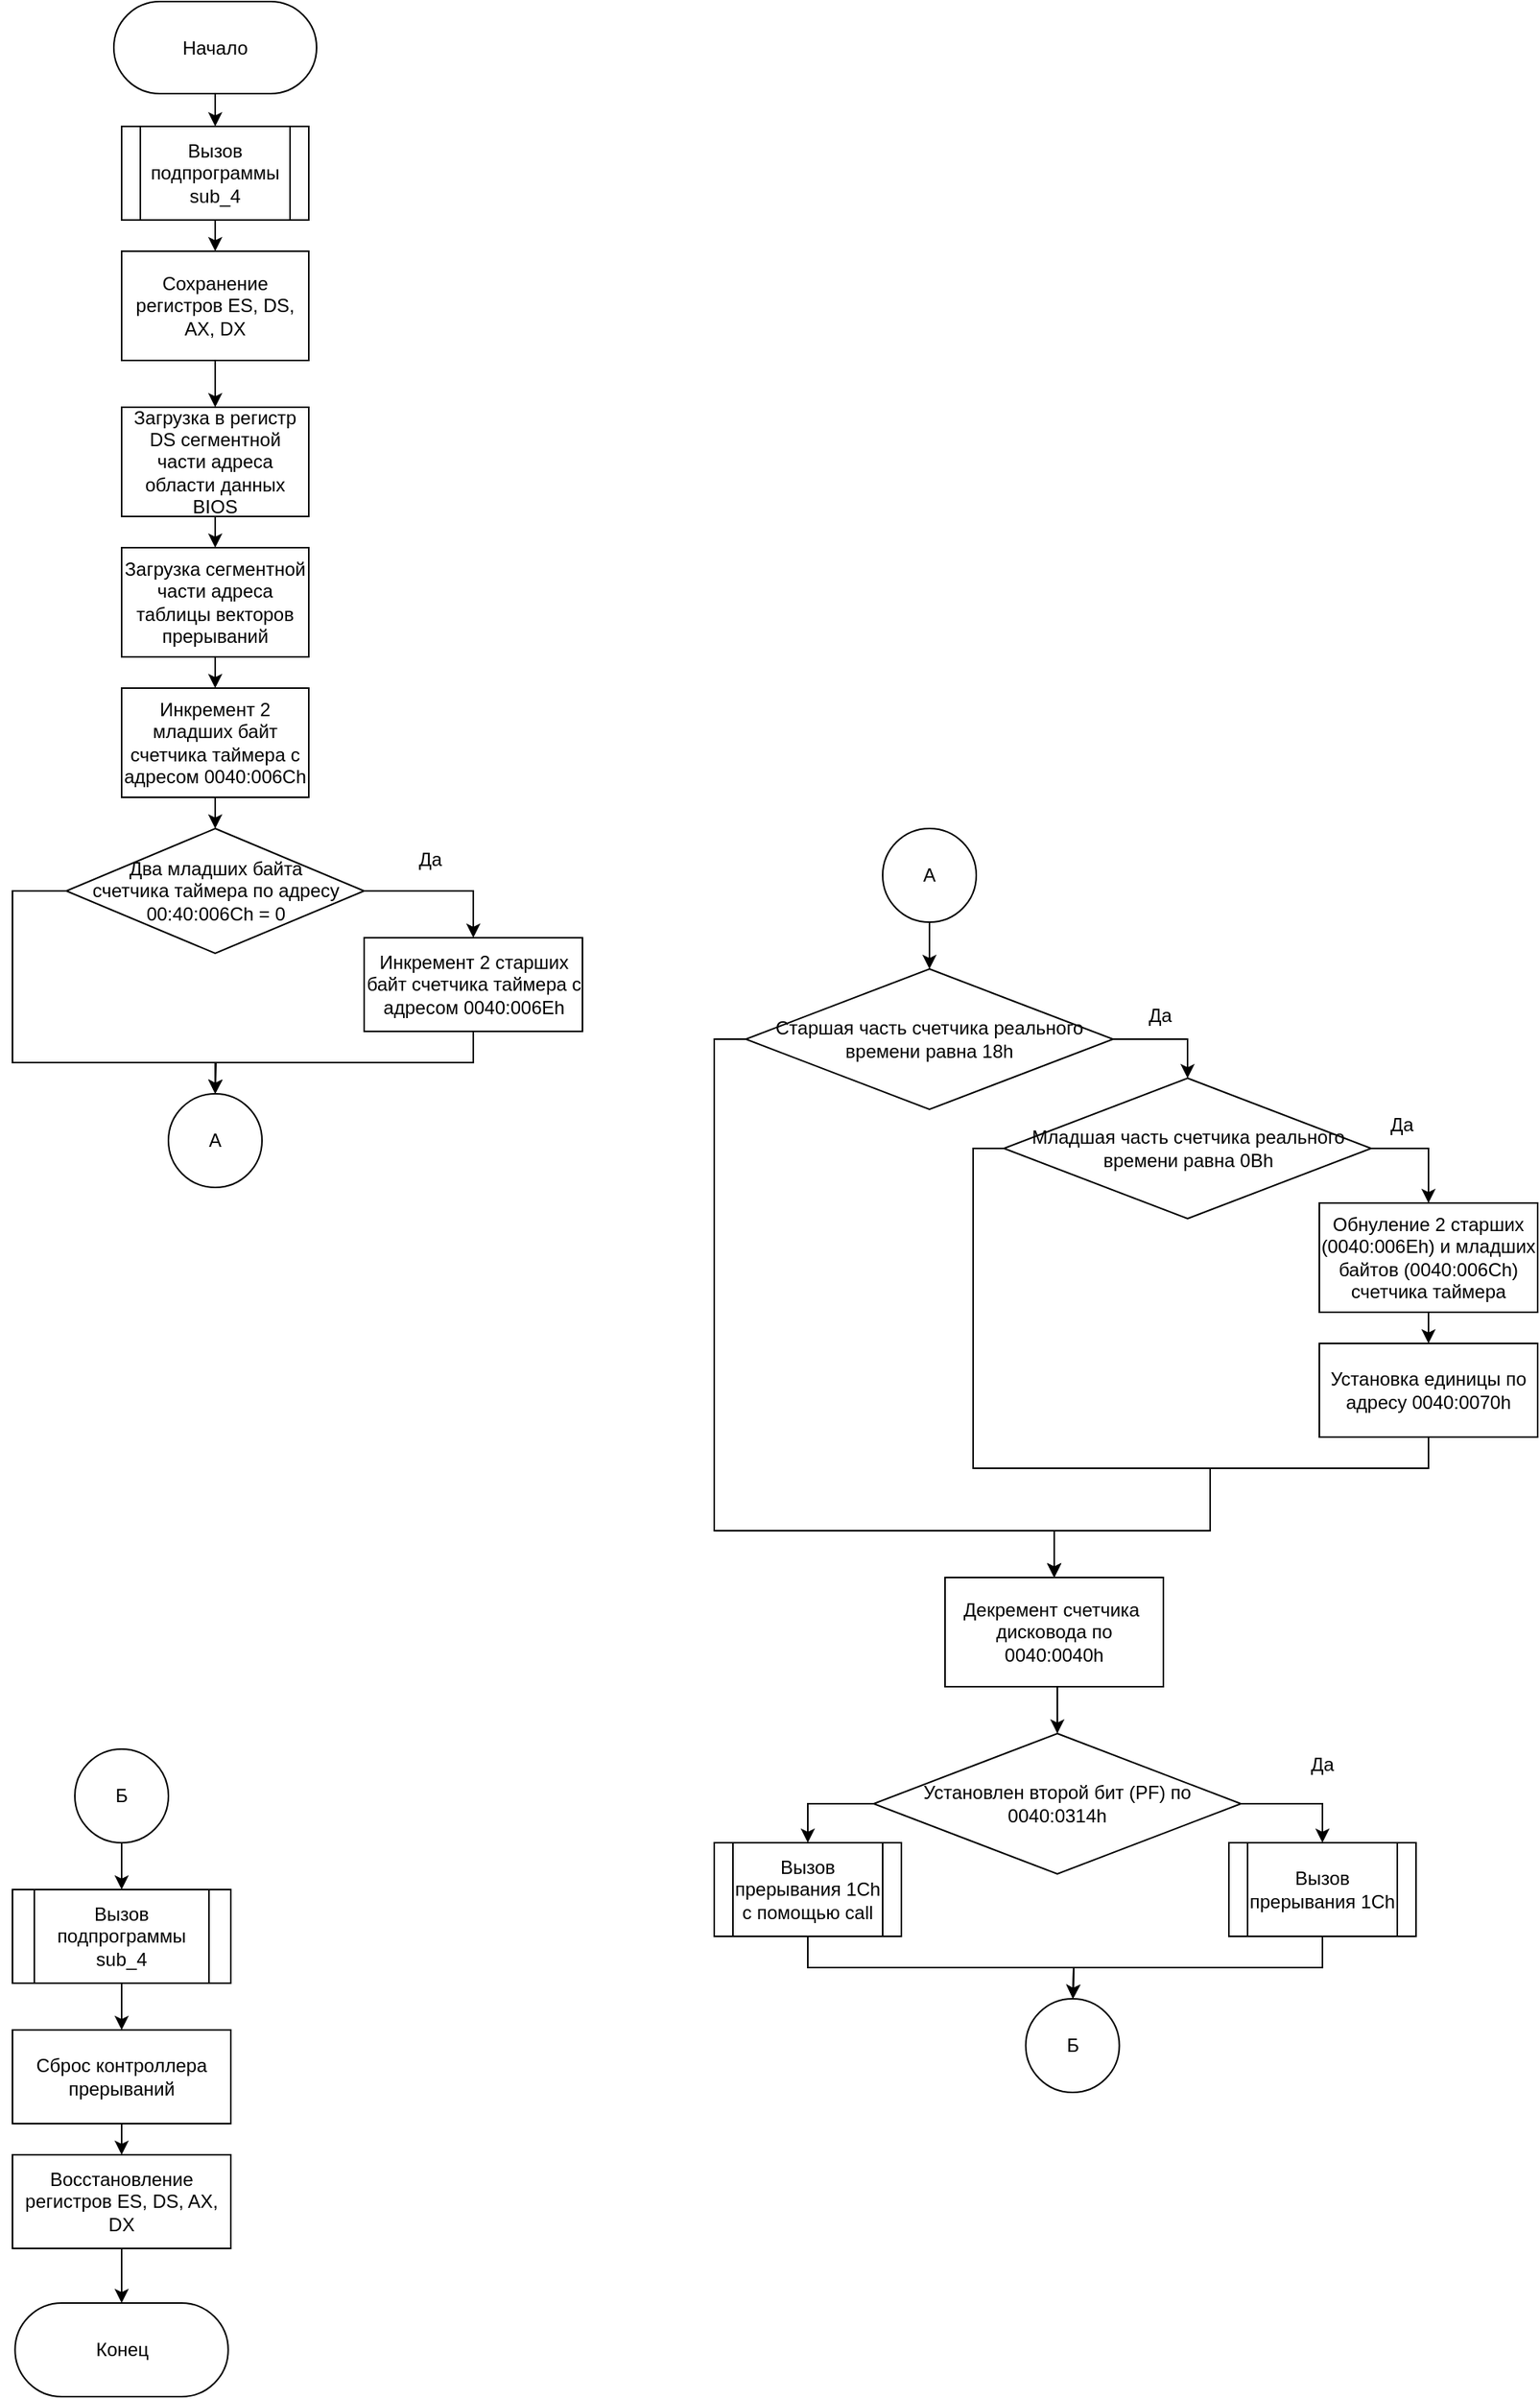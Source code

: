 <mxfile version="15.2.7" type="device" pages="2"><diagram id="qfXfoFNpibYKIvs4ZdP6" name="INT_8H"><mxGraphModel dx="1406" dy="645" grid="1" gridSize="10" guides="1" tooltips="1" connect="1" arrows="1" fold="1" page="1" pageScale="1" pageWidth="827" pageHeight="1169" math="0" shadow="0"><root><mxCell id="0"/><mxCell id="1" parent="0"/><mxCell id="roFNW7YbEZP-LBB977PW-9" style="edgeStyle=orthogonalEdgeStyle;rounded=0;orthogonalLoop=1;jettySize=auto;html=1;exitX=0.5;exitY=1;exitDx=0;exitDy=0;entryX=0.5;entryY=0;entryDx=0;entryDy=0;" parent="1" source="roFNW7YbEZP-LBB977PW-1" target="roFNW7YbEZP-LBB977PW-2" edge="1"><mxGeometry relative="1" as="geometry"/></mxCell><mxCell id="roFNW7YbEZP-LBB977PW-1" value="Начало" style="rounded=1;whiteSpace=wrap;html=1;arcSize=50;" parent="1" vertex="1"><mxGeometry x="355" y="20" width="130" height="59" as="geometry"/></mxCell><mxCell id="roFNW7YbEZP-LBB977PW-10" style="edgeStyle=orthogonalEdgeStyle;rounded=0;orthogonalLoop=1;jettySize=auto;html=1;exitX=0.5;exitY=1;exitDx=0;exitDy=0;entryX=0.5;entryY=0;entryDx=0;entryDy=0;" parent="1" source="roFNW7YbEZP-LBB977PW-2" target="roFNW7YbEZP-LBB977PW-4" edge="1"><mxGeometry relative="1" as="geometry"/></mxCell><mxCell id="roFNW7YbEZP-LBB977PW-2" value="Вызов подпрограммы sub_4" style="shape=process;whiteSpace=wrap;html=1;backgroundOutline=1;" parent="1" vertex="1"><mxGeometry x="360" y="100" width="120" height="60" as="geometry"/></mxCell><mxCell id="3VjYLqo1zH3PMqwJ_FZC-19" style="edgeStyle=orthogonalEdgeStyle;rounded=0;orthogonalLoop=1;jettySize=auto;html=1;exitX=0.5;exitY=1;exitDx=0;exitDy=0;entryX=0.5;entryY=0;entryDx=0;entryDy=0;" edge="1" parent="1" source="roFNW7YbEZP-LBB977PW-4" target="3VjYLqo1zH3PMqwJ_FZC-1"><mxGeometry relative="1" as="geometry"/></mxCell><mxCell id="roFNW7YbEZP-LBB977PW-4" value="Сохранение регистров ES, DS, AX, DX" style="rounded=0;whiteSpace=wrap;html=1;" parent="1" vertex="1"><mxGeometry x="360" y="180" width="120" height="70" as="geometry"/></mxCell><mxCell id="roFNW7YbEZP-LBB977PW-12" style="edgeStyle=orthogonalEdgeStyle;rounded=0;orthogonalLoop=1;jettySize=auto;html=1;exitX=0.5;exitY=1;exitDx=0;exitDy=0;entryX=0.5;entryY=0;entryDx=0;entryDy=0;" parent="1" source="roFNW7YbEZP-LBB977PW-6" target="roFNW7YbEZP-LBB977PW-7" edge="1"><mxGeometry relative="1" as="geometry"/></mxCell><mxCell id="roFNW7YbEZP-LBB977PW-6" value="Инкремент 2 младших байт счетчика таймера с адресом 0040:006Сh" style="rounded=0;whiteSpace=wrap;html=1;" parent="1" vertex="1"><mxGeometry x="360" y="460" width="120" height="70" as="geometry"/></mxCell><mxCell id="3VjYLqo1zH3PMqwJ_FZC-7" style="edgeStyle=orthogonalEdgeStyle;rounded=0;orthogonalLoop=1;jettySize=auto;html=1;exitX=1;exitY=0.5;exitDx=0;exitDy=0;entryX=0.5;entryY=0;entryDx=0;entryDy=0;" edge="1" parent="1" source="roFNW7YbEZP-LBB977PW-7" target="roFNW7YbEZP-LBB977PW-8"><mxGeometry relative="1" as="geometry"/></mxCell><mxCell id="3VjYLqo1zH3PMqwJ_FZC-9" style="edgeStyle=orthogonalEdgeStyle;rounded=0;orthogonalLoop=1;jettySize=auto;html=1;exitX=0;exitY=0.5;exitDx=0;exitDy=0;entryX=0.5;entryY=0;entryDx=0;entryDy=0;" edge="1" parent="1" source="roFNW7YbEZP-LBB977PW-7"><mxGeometry relative="1" as="geometry"><mxPoint x="420" y="720" as="targetPoint"/><Array as="points"><mxPoint x="290" y="590"/><mxPoint x="290" y="700"/><mxPoint x="420" y="700"/></Array></mxGeometry></mxCell><mxCell id="roFNW7YbEZP-LBB977PW-7" value="Два младших байта &lt;br&gt;счетчика таймера по адресу 00:40:006Сh = 0" style="rhombus;whiteSpace=wrap;html=1;" parent="1" vertex="1"><mxGeometry x="324.5" y="550" width="191" height="80" as="geometry"/></mxCell><mxCell id="3VjYLqo1zH3PMqwJ_FZC-8" style="edgeStyle=orthogonalEdgeStyle;rounded=0;orthogonalLoop=1;jettySize=auto;html=1;exitX=0.5;exitY=1;exitDx=0;exitDy=0;entryX=0.5;entryY=0;entryDx=0;entryDy=0;" edge="1" parent="1" source="roFNW7YbEZP-LBB977PW-8"><mxGeometry relative="1" as="geometry"><mxPoint x="420" y="720" as="targetPoint"/></mxGeometry></mxCell><mxCell id="roFNW7YbEZP-LBB977PW-8" value="Инкремент 2 старших байт счетчика таймера с адресом 0040:006Eh" style="rounded=0;whiteSpace=wrap;html=1;" parent="1" vertex="1"><mxGeometry x="515.5" y="620" width="140" height="60" as="geometry"/></mxCell><mxCell id="jqgTf7WGfUVq0eNDN2qx-8" value="А" style="ellipse;whiteSpace=wrap;html=1;aspect=fixed;" parent="1" vertex="1"><mxGeometry x="390" y="720" width="60" height="60" as="geometry"/></mxCell><mxCell id="jqgTf7WGfUVq0eNDN2qx-18" style="edgeStyle=orthogonalEdgeStyle;rounded=0;orthogonalLoop=1;jettySize=auto;html=1;exitX=1;exitY=0.5;exitDx=0;exitDy=0;entryX=0.5;entryY=0;entryDx=0;entryDy=0;" parent="1" source="jqgTf7WGfUVq0eNDN2qx-11" target="jqgTf7WGfUVq0eNDN2qx-14" edge="1"><mxGeometry relative="1" as="geometry"/></mxCell><mxCell id="jqgTf7WGfUVq0eNDN2qx-19" style="edgeStyle=orthogonalEdgeStyle;rounded=0;orthogonalLoop=1;jettySize=auto;html=1;exitX=0;exitY=0.5;exitDx=0;exitDy=0;entryX=0.5;entryY=0;entryDx=0;entryDy=0;" parent="1" source="jqgTf7WGfUVq0eNDN2qx-11" target="jqgTf7WGfUVq0eNDN2qx-13" edge="1"><mxGeometry relative="1" as="geometry"/></mxCell><mxCell id="jqgTf7WGfUVq0eNDN2qx-11" value="Установлен второй бит (PF) по 0040:0314h" style="rhombus;whiteSpace=wrap;html=1;" parent="1" vertex="1"><mxGeometry x="842.25" y="1130" width="235.5" height="90" as="geometry"/></mxCell><mxCell id="jqgTf7WGfUVq0eNDN2qx-22" style="edgeStyle=orthogonalEdgeStyle;rounded=0;orthogonalLoop=1;jettySize=auto;html=1;exitX=0.5;exitY=1;exitDx=0;exitDy=0;entryX=0.5;entryY=0;entryDx=0;entryDy=0;" parent="1" source="jqgTf7WGfUVq0eNDN2qx-13" edge="1"><mxGeometry relative="1" as="geometry"><mxPoint x="970" y="1300" as="targetPoint"/></mxGeometry></mxCell><mxCell id="jqgTf7WGfUVq0eNDN2qx-13" value="Вызов прерывания 1Ch с помощью call" style="shape=process;whiteSpace=wrap;html=1;backgroundOutline=1;" parent="1" vertex="1"><mxGeometry x="740" y="1200" width="120" height="60" as="geometry"/></mxCell><mxCell id="jqgTf7WGfUVq0eNDN2qx-21" style="edgeStyle=orthogonalEdgeStyle;rounded=0;orthogonalLoop=1;jettySize=auto;html=1;exitX=0.5;exitY=1;exitDx=0;exitDy=0;entryX=0.5;entryY=0;entryDx=0;entryDy=0;" parent="1" source="jqgTf7WGfUVq0eNDN2qx-14" edge="1"><mxGeometry relative="1" as="geometry"><mxPoint x="970" y="1300" as="targetPoint"/></mxGeometry></mxCell><mxCell id="jqgTf7WGfUVq0eNDN2qx-14" value="Вызов прерывания 1Ch" style="shape=process;whiteSpace=wrap;html=1;backgroundOutline=1;" parent="1" vertex="1"><mxGeometry x="1070" y="1200" width="120" height="60" as="geometry"/></mxCell><mxCell id="jqgTf7WGfUVq0eNDN2qx-15" value="Да" style="text;html=1;strokeColor=none;fillColor=none;align=center;verticalAlign=middle;whiteSpace=wrap;rounded=0;" parent="1" vertex="1"><mxGeometry x="538" y="560" width="40" height="20" as="geometry"/></mxCell><mxCell id="jqgTf7WGfUVq0eNDN2qx-17" value="Да" style="text;html=1;strokeColor=none;fillColor=none;align=center;verticalAlign=middle;whiteSpace=wrap;rounded=0;" parent="1" vertex="1"><mxGeometry x="1110" y="1140" width="40" height="20" as="geometry"/></mxCell><mxCell id="3VjYLqo1zH3PMqwJ_FZC-4" style="edgeStyle=orthogonalEdgeStyle;rounded=0;orthogonalLoop=1;jettySize=auto;html=1;exitX=0.5;exitY=1;exitDx=0;exitDy=0;entryX=0.5;entryY=0;entryDx=0;entryDy=0;" edge="1" parent="1" source="3VjYLqo1zH3PMqwJ_FZC-1" target="3VjYLqo1zH3PMqwJ_FZC-2"><mxGeometry relative="1" as="geometry"/></mxCell><mxCell id="3VjYLqo1zH3PMqwJ_FZC-1" value="Загрузка в регистр DS сегментной части адреса области данных BIOS" style="rounded=0;whiteSpace=wrap;html=1;" vertex="1" parent="1"><mxGeometry x="360" y="280" width="120" height="70" as="geometry"/></mxCell><mxCell id="3VjYLqo1zH3PMqwJ_FZC-5" style="edgeStyle=orthogonalEdgeStyle;rounded=0;orthogonalLoop=1;jettySize=auto;html=1;exitX=0.5;exitY=1;exitDx=0;exitDy=0;entryX=0.5;entryY=0;entryDx=0;entryDy=0;" edge="1" parent="1" source="3VjYLqo1zH3PMqwJ_FZC-2" target="roFNW7YbEZP-LBB977PW-6"><mxGeometry relative="1" as="geometry"/></mxCell><mxCell id="3VjYLqo1zH3PMqwJ_FZC-2" value="Загрузка сегментной части адреса таблицы векторов прерываний" style="rounded=0;whiteSpace=wrap;html=1;" vertex="1" parent="1"><mxGeometry x="360" y="370" width="120" height="70" as="geometry"/></mxCell><mxCell id="3VjYLqo1zH3PMqwJ_FZC-21" style="edgeStyle=orthogonalEdgeStyle;rounded=0;orthogonalLoop=1;jettySize=auto;html=1;exitX=1;exitY=0.5;exitDx=0;exitDy=0;entryX=0.5;entryY=0;entryDx=0;entryDy=0;" edge="1" parent="1" source="3VjYLqo1zH3PMqwJ_FZC-23" target="3VjYLqo1zH3PMqwJ_FZC-33"><mxGeometry relative="1" as="geometry"/></mxCell><mxCell id="3VjYLqo1zH3PMqwJ_FZC-22" style="edgeStyle=orthogonalEdgeStyle;rounded=0;orthogonalLoop=1;jettySize=auto;html=1;exitX=0;exitY=0.5;exitDx=0;exitDy=0;entryX=0.5;entryY=0;entryDx=0;entryDy=0;" edge="1" parent="1" source="3VjYLqo1zH3PMqwJ_FZC-23" target="3VjYLqo1zH3PMqwJ_FZC-25"><mxGeometry relative="1" as="geometry"><Array as="points"><mxPoint x="740" y="685"/><mxPoint x="740" y="1000"/><mxPoint x="958" y="1000"/></Array></mxGeometry></mxCell><mxCell id="3VjYLqo1zH3PMqwJ_FZC-23" value="Старшая часть счетчика реального времени равна 18h" style="rhombus;whiteSpace=wrap;html=1;" vertex="1" parent="1"><mxGeometry x="760.25" y="640" width="235.5" height="90" as="geometry"/></mxCell><mxCell id="3VjYLqo1zH3PMqwJ_FZC-37" style="edgeStyle=orthogonalEdgeStyle;rounded=0;orthogonalLoop=1;jettySize=auto;html=1;exitX=0.5;exitY=1;exitDx=0;exitDy=0;entryX=0.5;entryY=0;entryDx=0;entryDy=0;" edge="1" parent="1" source="3VjYLqo1zH3PMqwJ_FZC-25" target="jqgTf7WGfUVq0eNDN2qx-11"><mxGeometry relative="1" as="geometry"/></mxCell><mxCell id="3VjYLqo1zH3PMqwJ_FZC-25" value="Декремент счетчика&amp;nbsp; дисковода по 0040:0040h" style="rounded=0;whiteSpace=wrap;html=1;" vertex="1" parent="1"><mxGeometry x="888" y="1030" width="140" height="70" as="geometry"/></mxCell><mxCell id="3VjYLqo1zH3PMqwJ_FZC-26" value="Да" style="text;html=1;strokeColor=none;fillColor=none;align=center;verticalAlign=middle;whiteSpace=wrap;rounded=0;" vertex="1" parent="1"><mxGeometry x="1006" y="660" width="40" height="20" as="geometry"/></mxCell><mxCell id="3VjYLqo1zH3PMqwJ_FZC-27" style="edgeStyle=orthogonalEdgeStyle;rounded=0;orthogonalLoop=1;jettySize=auto;html=1;exitX=0.5;exitY=1;exitDx=0;exitDy=0;entryX=0.5;entryY=0;entryDx=0;entryDy=0;" edge="1" parent="1" source="3VjYLqo1zH3PMqwJ_FZC-28" target="3VjYLqo1zH3PMqwJ_FZC-30"><mxGeometry relative="1" as="geometry"/></mxCell><mxCell id="3VjYLqo1zH3PMqwJ_FZC-28" value="Обнуление 2 старших (0040:006Eh) и младших байтов (0040:006Ch) счетчика таймера" style="rounded=0;whiteSpace=wrap;html=1;" vertex="1" parent="1"><mxGeometry x="1128" y="790" width="140" height="70" as="geometry"/></mxCell><mxCell id="3VjYLqo1zH3PMqwJ_FZC-29" style="edgeStyle=orthogonalEdgeStyle;rounded=0;orthogonalLoop=1;jettySize=auto;html=1;exitX=0.5;exitY=1;exitDx=0;exitDy=0;entryX=0.5;entryY=0;entryDx=0;entryDy=0;" edge="1" parent="1" source="3VjYLqo1zH3PMqwJ_FZC-30" target="3VjYLqo1zH3PMqwJ_FZC-25"><mxGeometry relative="1" as="geometry"><Array as="points"><mxPoint x="1198" y="960"/><mxPoint x="1058" y="960"/><mxPoint x="1058" y="1000"/><mxPoint x="958" y="1000"/></Array></mxGeometry></mxCell><mxCell id="3VjYLqo1zH3PMqwJ_FZC-30" value="Установка единицы по адресу 0040:0070h" style="rounded=0;whiteSpace=wrap;html=1;" vertex="1" parent="1"><mxGeometry x="1128" y="880" width="140" height="60" as="geometry"/></mxCell><mxCell id="3VjYLqo1zH3PMqwJ_FZC-31" style="edgeStyle=orthogonalEdgeStyle;rounded=0;orthogonalLoop=1;jettySize=auto;html=1;exitX=1;exitY=0.5;exitDx=0;exitDy=0;" edge="1" parent="1" source="3VjYLqo1zH3PMqwJ_FZC-33" target="3VjYLqo1zH3PMqwJ_FZC-28"><mxGeometry relative="1" as="geometry"/></mxCell><mxCell id="3VjYLqo1zH3PMqwJ_FZC-32" style="edgeStyle=orthogonalEdgeStyle;rounded=0;orthogonalLoop=1;jettySize=auto;html=1;exitX=0;exitY=0.5;exitDx=0;exitDy=0;entryX=0.5;entryY=0;entryDx=0;entryDy=0;" edge="1" parent="1" source="3VjYLqo1zH3PMqwJ_FZC-33" target="3VjYLqo1zH3PMqwJ_FZC-25"><mxGeometry relative="1" as="geometry"><Array as="points"><mxPoint x="906" y="755"/><mxPoint x="906" y="960"/><mxPoint x="1058" y="960"/><mxPoint x="1058" y="1000"/><mxPoint x="958" y="1000"/></Array></mxGeometry></mxCell><mxCell id="3VjYLqo1zH3PMqwJ_FZC-33" value="Младшая часть счетчика реального времени равна 0Bh" style="rhombus;whiteSpace=wrap;html=1;" vertex="1" parent="1"><mxGeometry x="925.75" y="710" width="235.5" height="90" as="geometry"/></mxCell><mxCell id="3VjYLqo1zH3PMqwJ_FZC-34" value="Да" style="text;html=1;strokeColor=none;fillColor=none;align=center;verticalAlign=middle;whiteSpace=wrap;rounded=0;" vertex="1" parent="1"><mxGeometry x="1161.25" y="730" width="40" height="20" as="geometry"/></mxCell><mxCell id="3VjYLqo1zH3PMqwJ_FZC-36" style="edgeStyle=orthogonalEdgeStyle;rounded=0;orthogonalLoop=1;jettySize=auto;html=1;exitX=0.5;exitY=1;exitDx=0;exitDy=0;entryX=0.5;entryY=0;entryDx=0;entryDy=0;" edge="1" parent="1" source="3VjYLqo1zH3PMqwJ_FZC-35" target="3VjYLqo1zH3PMqwJ_FZC-23"><mxGeometry relative="1" as="geometry"/></mxCell><mxCell id="3VjYLqo1zH3PMqwJ_FZC-35" value="А" style="ellipse;whiteSpace=wrap;html=1;aspect=fixed;" vertex="1" parent="1"><mxGeometry x="848" y="550" width="60" height="60" as="geometry"/></mxCell><mxCell id="3VjYLqo1zH3PMqwJ_FZC-38" style="edgeStyle=orthogonalEdgeStyle;rounded=0;orthogonalLoop=1;jettySize=auto;html=1;exitX=0.5;exitY=1;exitDx=0;exitDy=0;entryX=0.5;entryY=0;entryDx=0;entryDy=0;" edge="1" parent="1" source="3VjYLqo1zH3PMqwJ_FZC-39" target="3VjYLqo1zH3PMqwJ_FZC-41"><mxGeometry relative="1" as="geometry"/></mxCell><mxCell id="3VjYLqo1zH3PMqwJ_FZC-39" value="Вызов подпрограммы sub_4" style="shape=process;whiteSpace=wrap;html=1;backgroundOutline=1;" vertex="1" parent="1"><mxGeometry x="290" y="1230" width="140" height="60" as="geometry"/></mxCell><mxCell id="3VjYLqo1zH3PMqwJ_FZC-40" style="edgeStyle=orthogonalEdgeStyle;rounded=0;orthogonalLoop=1;jettySize=auto;html=1;exitX=0.5;exitY=1;exitDx=0;exitDy=0;entryX=0.5;entryY=0;entryDx=0;entryDy=0;" edge="1" parent="1" source="3VjYLqo1zH3PMqwJ_FZC-41" target="3VjYLqo1zH3PMqwJ_FZC-43"><mxGeometry relative="1" as="geometry"/></mxCell><mxCell id="3VjYLqo1zH3PMqwJ_FZC-41" value="Сброс контроллера прерываний" style="rounded=0;whiteSpace=wrap;html=1;" vertex="1" parent="1"><mxGeometry x="290" y="1320" width="140" height="60" as="geometry"/></mxCell><mxCell id="3VjYLqo1zH3PMqwJ_FZC-42" style="edgeStyle=orthogonalEdgeStyle;rounded=0;orthogonalLoop=1;jettySize=auto;html=1;exitX=0.5;exitY=1;exitDx=0;exitDy=0;entryX=0.5;entryY=0;entryDx=0;entryDy=0;" edge="1" parent="1" source="3VjYLqo1zH3PMqwJ_FZC-43" target="3VjYLqo1zH3PMqwJ_FZC-44"><mxGeometry relative="1" as="geometry"/></mxCell><mxCell id="3VjYLqo1zH3PMqwJ_FZC-43" value="Восстановление регистров ES, DS, AX, DX" style="rounded=0;whiteSpace=wrap;html=1;" vertex="1" parent="1"><mxGeometry x="290" y="1400" width="140" height="60" as="geometry"/></mxCell><mxCell id="3VjYLqo1zH3PMqwJ_FZC-44" value="Конец" style="rounded=1;whiteSpace=wrap;html=1;arcSize=50;" vertex="1" parent="1"><mxGeometry x="291.67" y="1495" width="136.66" height="60" as="geometry"/></mxCell><mxCell id="3VjYLqo1zH3PMqwJ_FZC-46" style="edgeStyle=orthogonalEdgeStyle;rounded=0;orthogonalLoop=1;jettySize=auto;html=1;exitX=0.5;exitY=1;exitDx=0;exitDy=0;entryX=0.5;entryY=0;entryDx=0;entryDy=0;" edge="1" parent="1" source="3VjYLqo1zH3PMqwJ_FZC-45" target="3VjYLqo1zH3PMqwJ_FZC-39"><mxGeometry relative="1" as="geometry"/></mxCell><mxCell id="3VjYLqo1zH3PMqwJ_FZC-45" value="Б" style="ellipse;whiteSpace=wrap;html=1;aspect=fixed;" vertex="1" parent="1"><mxGeometry x="330" y="1140" width="60" height="60" as="geometry"/></mxCell><mxCell id="3VjYLqo1zH3PMqwJ_FZC-47" value="Б" style="ellipse;whiteSpace=wrap;html=1;aspect=fixed;" vertex="1" parent="1"><mxGeometry x="939.75" y="1300" width="60" height="60" as="geometry"/></mxCell></root></mxGraphModel></diagram><diagram id="tG88jqS6I0Ha_CujdxUC" name="sub_04"><mxGraphModel dx="2066" dy="1167" grid="1" gridSize="10" guides="1" tooltips="1" connect="1" arrows="1" fold="1" page="1" pageScale="1" pageWidth="827" pageHeight="1169" math="0" shadow="0"><root><mxCell id="gvThzs7rhWbbyhHjJLxG-0"/><mxCell id="gvThzs7rhWbbyhHjJLxG-1" parent="gvThzs7rhWbbyhHjJLxG-0"/><mxCell id="3zQYd37YgGU1N38EORaC-2" style="edgeStyle=orthogonalEdgeStyle;rounded=0;orthogonalLoop=1;jettySize=auto;html=1;exitX=0.5;exitY=1;exitDx=0;exitDy=0;entryX=0.5;entryY=0;entryDx=0;entryDy=0;" edge="1" parent="gvThzs7rhWbbyhHjJLxG-1" source="3zQYd37YgGU1N38EORaC-0" target="3zQYd37YgGU1N38EORaC-1"><mxGeometry relative="1" as="geometry"/></mxCell><mxCell id="3zQYd37YgGU1N38EORaC-0" value="Начало" style="rounded=1;whiteSpace=wrap;html=1;arcSize=50;" vertex="1" parent="gvThzs7rhWbbyhHjJLxG-1"><mxGeometry x="370" y="40" width="100" height="30" as="geometry"/></mxCell><mxCell id="3zQYd37YgGU1N38EORaC-4" style="edgeStyle=orthogonalEdgeStyle;rounded=0;orthogonalLoop=1;jettySize=auto;html=1;exitX=0.5;exitY=1;exitDx=0;exitDy=0;entryX=0.5;entryY=0;entryDx=0;entryDy=0;" edge="1" parent="gvThzs7rhWbbyhHjJLxG-1" source="3zQYd37YgGU1N38EORaC-1" target="3zQYd37YgGU1N38EORaC-3"><mxGeometry relative="1" as="geometry"/></mxCell><mxCell id="3zQYd37YgGU1N38EORaC-1" value="Сохранение регистры DS, AX" style="rounded=0;whiteSpace=wrap;html=1;" vertex="1" parent="gvThzs7rhWbbyhHjJLxG-1"><mxGeometry x="360" y="90" width="120" height="60" as="geometry"/></mxCell><mxCell id="5zhKwFMtgvuyXH0kTNV9-4" style="edgeStyle=orthogonalEdgeStyle;rounded=0;orthogonalLoop=1;jettySize=auto;html=1;exitX=0.5;exitY=1;exitDx=0;exitDy=0;entryX=0.5;entryY=0;entryDx=0;entryDy=0;" edge="1" parent="gvThzs7rhWbbyhHjJLxG-1" source="3zQYd37YgGU1N38EORaC-3" target="5zhKwFMtgvuyXH0kTNV9-1"><mxGeometry relative="1" as="geometry"/></mxCell><mxCell id="3zQYd37YgGU1N38EORaC-3" value="Загрузка младшего байта FLAGS в AH" style="rounded=0;whiteSpace=wrap;html=1;" vertex="1" parent="gvThzs7rhWbbyhHjJLxG-1"><mxGeometry x="360" y="180" width="120" height="60" as="geometry"/></mxCell><mxCell id="5zhKwFMtgvuyXH0kTNV9-0" style="edgeStyle=orthogonalEdgeStyle;rounded=0;orthogonalLoop=1;jettySize=auto;html=1;exitX=1;exitY=0.5;exitDx=0;exitDy=0;" edge="1" parent="gvThzs7rhWbbyhHjJLxG-1" source="5zhKwFMtgvuyXH0kTNV9-1" target="5zhKwFMtgvuyXH0kTNV9-2"><mxGeometry relative="1" as="geometry"/></mxCell><mxCell id="5zhKwFMtgvuyXH0kTNV9-6" style="edgeStyle=orthogonalEdgeStyle;rounded=0;orthogonalLoop=1;jettySize=auto;html=1;exitX=0;exitY=0.5;exitDx=0;exitDy=0;entryX=0.5;entryY=0;entryDx=0;entryDy=0;" edge="1" parent="gvThzs7rhWbbyhHjJLxG-1" source="5zhKwFMtgvuyXH0kTNV9-1" target="5zhKwFMtgvuyXH0kTNV9-5"><mxGeometry relative="1" as="geometry"/></mxCell><mxCell id="5zhKwFMtgvuyXH0kTNV9-1" value="&lt;br&gt;Установлен флаг DF &lt;br&gt;или старший бит IOPL &lt;br&gt;по адресу &lt;br&gt;0040:0314H" style="rhombus;whiteSpace=wrap;html=1;" vertex="1" parent="gvThzs7rhWbbyhHjJLxG-1"><mxGeometry x="324.5" y="260" width="191" height="120" as="geometry"/></mxCell><mxCell id="5zhKwFMtgvuyXH0kTNV9-10" style="edgeStyle=orthogonalEdgeStyle;rounded=0;orthogonalLoop=1;jettySize=auto;html=1;exitX=0.5;exitY=1;exitDx=0;exitDy=0;entryX=0.5;entryY=0;entryDx=0;entryDy=0;" edge="1" parent="gvThzs7rhWbbyhHjJLxG-1" source="5zhKwFMtgvuyXH0kTNV9-2" target="5zhKwFMtgvuyXH0kTNV9-7"><mxGeometry relative="1" as="geometry"/></mxCell><mxCell id="5zhKwFMtgvuyXH0kTNV9-2" value="Сброс флага IF по адресу 0040:0314h с помощью зануления девятого бита" style="rounded=0;whiteSpace=wrap;html=1;" vertex="1" parent="gvThzs7rhWbbyhHjJLxG-1"><mxGeometry x="490" y="360" width="140" height="60" as="geometry"/></mxCell><mxCell id="5zhKwFMtgvuyXH0kTNV9-3" value="Да" style="text;html=1;strokeColor=none;fillColor=none;align=center;verticalAlign=middle;whiteSpace=wrap;rounded=0;" vertex="1" parent="gvThzs7rhWbbyhHjJLxG-1"><mxGeometry x="538" y="280" width="40" height="20" as="geometry"/></mxCell><mxCell id="5zhKwFMtgvuyXH0kTNV9-12" style="edgeStyle=orthogonalEdgeStyle;rounded=0;orthogonalLoop=1;jettySize=auto;html=1;exitX=0.5;exitY=1;exitDx=0;exitDy=0;entryX=0.5;entryY=0;entryDx=0;entryDy=0;" edge="1" parent="gvThzs7rhWbbyhHjJLxG-1" source="5zhKwFMtgvuyXH0kTNV9-5" target="5zhKwFMtgvuyXH0kTNV9-7"><mxGeometry relative="1" as="geometry"/></mxCell><mxCell id="5zhKwFMtgvuyXH0kTNV9-5" value="Сброс флага IF в FLAGS с помощью инструкции cli" style="rounded=0;whiteSpace=wrap;html=1;" vertex="1" parent="gvThzs7rhWbbyhHjJLxG-1"><mxGeometry x="230" y="360" width="140" height="60" as="geometry"/></mxCell><mxCell id="5zhKwFMtgvuyXH0kTNV9-9" style="edgeStyle=orthogonalEdgeStyle;rounded=0;orthogonalLoop=1;jettySize=auto;html=1;exitX=0.5;exitY=1;exitDx=0;exitDy=0;entryX=0.5;entryY=0;entryDx=0;entryDy=0;" edge="1" parent="gvThzs7rhWbbyhHjJLxG-1" source="5zhKwFMtgvuyXH0kTNV9-7" target="5zhKwFMtgvuyXH0kTNV9-8"><mxGeometry relative="1" as="geometry"/></mxCell><mxCell id="5zhKwFMtgvuyXH0kTNV9-7" value="Загрузка AH в младший байт FLAGS" style="rounded=0;whiteSpace=wrap;html=1;" vertex="1" parent="gvThzs7rhWbbyhHjJLxG-1"><mxGeometry x="350" y="460" width="140" height="60" as="geometry"/></mxCell><mxCell id="5zhKwFMtgvuyXH0kTNV9-14" style="edgeStyle=orthogonalEdgeStyle;rounded=0;orthogonalLoop=1;jettySize=auto;html=1;exitX=0.5;exitY=1;exitDx=0;exitDy=0;entryX=0.5;entryY=0;entryDx=0;entryDy=0;" edge="1" parent="gvThzs7rhWbbyhHjJLxG-1" source="5zhKwFMtgvuyXH0kTNV9-8" target="5zhKwFMtgvuyXH0kTNV9-13"><mxGeometry relative="1" as="geometry"/></mxCell><mxCell id="5zhKwFMtgvuyXH0kTNV9-8" value="Восстановление регистров DS, AX" style="rounded=0;whiteSpace=wrap;html=1;" vertex="1" parent="gvThzs7rhWbbyhHjJLxG-1"><mxGeometry x="350" y="540" width="140" height="60" as="geometry"/></mxCell><mxCell id="5zhKwFMtgvuyXH0kTNV9-13" value="Конец" style="rounded=1;whiteSpace=wrap;html=1;arcSize=50;" vertex="1" parent="gvThzs7rhWbbyhHjJLxG-1"><mxGeometry x="370" y="630" width="100" height="30" as="geometry"/></mxCell></root></mxGraphModel></diagram></mxfile>